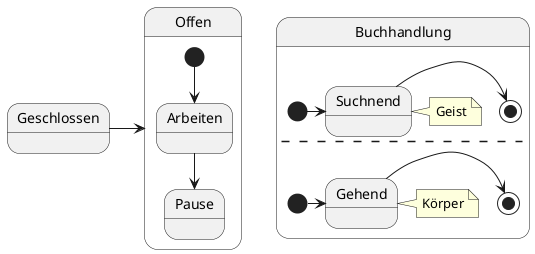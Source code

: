 @startuml
 state Offen {
  [*] --> Arbeiten
  Arbeiten --> Pause
 }
 state Geschlossen
  Geschlossen-> Offen
  ' orthogonalen Zustand

  state Buchhandlung {
  [*] -> Suchnend
  Suchnend -> [*]
  note right of Suchnend
  Geist
  end note
  --
  [*] -> Gehend
  Gehend -> [*]
  note right of Gehend
  Körper
  end note
  }

@enduml